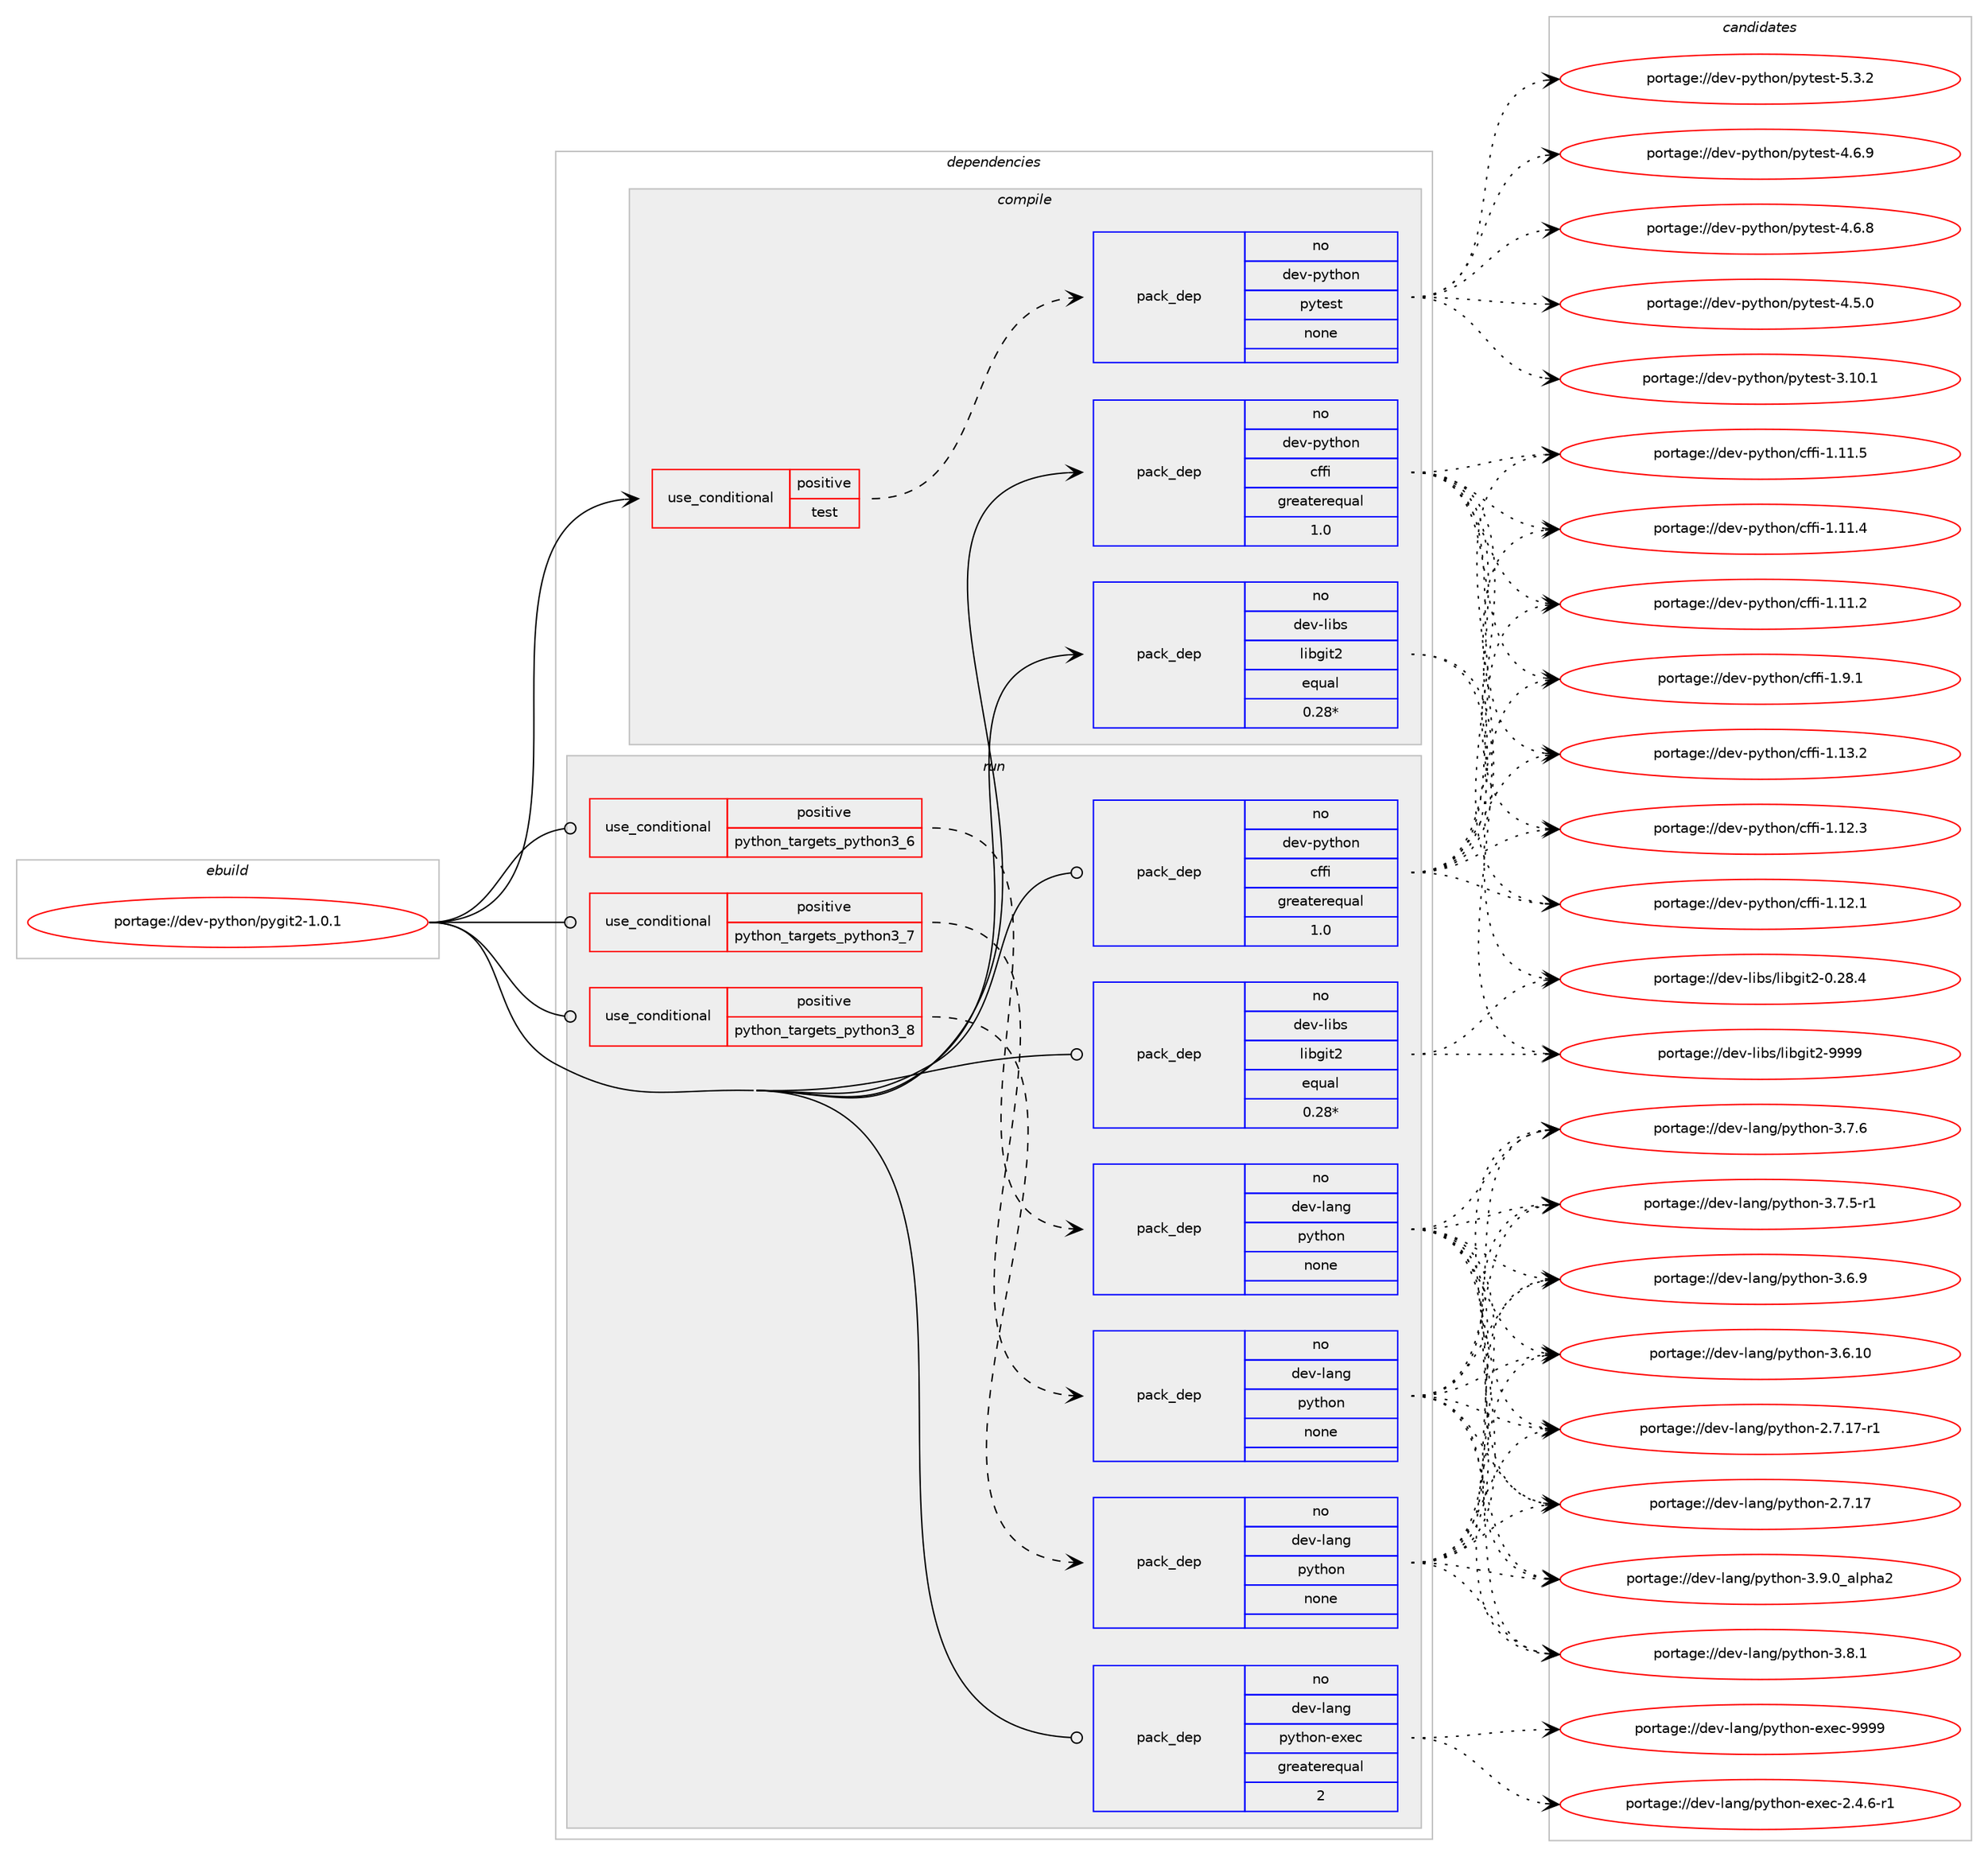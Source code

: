 digraph prolog {

# *************
# Graph options
# *************

newrank=true;
concentrate=true;
compound=true;
graph [rankdir=LR,fontname=Helvetica,fontsize=10,ranksep=1.5];#, ranksep=2.5, nodesep=0.2];
edge  [arrowhead=vee];
node  [fontname=Helvetica,fontsize=10];

# **********
# The ebuild
# **********

subgraph cluster_leftcol {
color=gray;
rank=same;
label=<<i>ebuild</i>>;
id [label="portage://dev-python/pygit2-1.0.1", color=red, width=4, href="../dev-python/pygit2-1.0.1.svg"];
}

# ****************
# The dependencies
# ****************

subgraph cluster_midcol {
color=gray;
label=<<i>dependencies</i>>;
subgraph cluster_compile {
fillcolor="#eeeeee";
style=filled;
label=<<i>compile</i>>;
subgraph cond109447 {
dependency438025 [label=<<TABLE BORDER="0" CELLBORDER="1" CELLSPACING="0" CELLPADDING="4"><TR><TD ROWSPAN="3" CELLPADDING="10">use_conditional</TD></TR><TR><TD>positive</TD></TR><TR><TD>test</TD></TR></TABLE>>, shape=none, color=red];
subgraph pack323640 {
dependency438026 [label=<<TABLE BORDER="0" CELLBORDER="1" CELLSPACING="0" CELLPADDING="4" WIDTH="220"><TR><TD ROWSPAN="6" CELLPADDING="30">pack_dep</TD></TR><TR><TD WIDTH="110">no</TD></TR><TR><TD>dev-python</TD></TR><TR><TD>pytest</TD></TR><TR><TD>none</TD></TR><TR><TD></TD></TR></TABLE>>, shape=none, color=blue];
}
dependency438025:e -> dependency438026:w [weight=20,style="dashed",arrowhead="vee"];
}
id:e -> dependency438025:w [weight=20,style="solid",arrowhead="vee"];
subgraph pack323641 {
dependency438027 [label=<<TABLE BORDER="0" CELLBORDER="1" CELLSPACING="0" CELLPADDING="4" WIDTH="220"><TR><TD ROWSPAN="6" CELLPADDING="30">pack_dep</TD></TR><TR><TD WIDTH="110">no</TD></TR><TR><TD>dev-libs</TD></TR><TR><TD>libgit2</TD></TR><TR><TD>equal</TD></TR><TR><TD>0.28*</TD></TR></TABLE>>, shape=none, color=blue];
}
id:e -> dependency438027:w [weight=20,style="solid",arrowhead="vee"];
subgraph pack323642 {
dependency438028 [label=<<TABLE BORDER="0" CELLBORDER="1" CELLSPACING="0" CELLPADDING="4" WIDTH="220"><TR><TD ROWSPAN="6" CELLPADDING="30">pack_dep</TD></TR><TR><TD WIDTH="110">no</TD></TR><TR><TD>dev-python</TD></TR><TR><TD>cffi</TD></TR><TR><TD>greaterequal</TD></TR><TR><TD>1.0</TD></TR></TABLE>>, shape=none, color=blue];
}
id:e -> dependency438028:w [weight=20,style="solid",arrowhead="vee"];
}
subgraph cluster_compileandrun {
fillcolor="#eeeeee";
style=filled;
label=<<i>compile and run</i>>;
}
subgraph cluster_run {
fillcolor="#eeeeee";
style=filled;
label=<<i>run</i>>;
subgraph cond109448 {
dependency438029 [label=<<TABLE BORDER="0" CELLBORDER="1" CELLSPACING="0" CELLPADDING="4"><TR><TD ROWSPAN="3" CELLPADDING="10">use_conditional</TD></TR><TR><TD>positive</TD></TR><TR><TD>python_targets_python3_6</TD></TR></TABLE>>, shape=none, color=red];
subgraph pack323643 {
dependency438030 [label=<<TABLE BORDER="0" CELLBORDER="1" CELLSPACING="0" CELLPADDING="4" WIDTH="220"><TR><TD ROWSPAN="6" CELLPADDING="30">pack_dep</TD></TR><TR><TD WIDTH="110">no</TD></TR><TR><TD>dev-lang</TD></TR><TR><TD>python</TD></TR><TR><TD>none</TD></TR><TR><TD></TD></TR></TABLE>>, shape=none, color=blue];
}
dependency438029:e -> dependency438030:w [weight=20,style="dashed",arrowhead="vee"];
}
id:e -> dependency438029:w [weight=20,style="solid",arrowhead="odot"];
subgraph cond109449 {
dependency438031 [label=<<TABLE BORDER="0" CELLBORDER="1" CELLSPACING="0" CELLPADDING="4"><TR><TD ROWSPAN="3" CELLPADDING="10">use_conditional</TD></TR><TR><TD>positive</TD></TR><TR><TD>python_targets_python3_7</TD></TR></TABLE>>, shape=none, color=red];
subgraph pack323644 {
dependency438032 [label=<<TABLE BORDER="0" CELLBORDER="1" CELLSPACING="0" CELLPADDING="4" WIDTH="220"><TR><TD ROWSPAN="6" CELLPADDING="30">pack_dep</TD></TR><TR><TD WIDTH="110">no</TD></TR><TR><TD>dev-lang</TD></TR><TR><TD>python</TD></TR><TR><TD>none</TD></TR><TR><TD></TD></TR></TABLE>>, shape=none, color=blue];
}
dependency438031:e -> dependency438032:w [weight=20,style="dashed",arrowhead="vee"];
}
id:e -> dependency438031:w [weight=20,style="solid",arrowhead="odot"];
subgraph cond109450 {
dependency438033 [label=<<TABLE BORDER="0" CELLBORDER="1" CELLSPACING="0" CELLPADDING="4"><TR><TD ROWSPAN="3" CELLPADDING="10">use_conditional</TD></TR><TR><TD>positive</TD></TR><TR><TD>python_targets_python3_8</TD></TR></TABLE>>, shape=none, color=red];
subgraph pack323645 {
dependency438034 [label=<<TABLE BORDER="0" CELLBORDER="1" CELLSPACING="0" CELLPADDING="4" WIDTH="220"><TR><TD ROWSPAN="6" CELLPADDING="30">pack_dep</TD></TR><TR><TD WIDTH="110">no</TD></TR><TR><TD>dev-lang</TD></TR><TR><TD>python</TD></TR><TR><TD>none</TD></TR><TR><TD></TD></TR></TABLE>>, shape=none, color=blue];
}
dependency438033:e -> dependency438034:w [weight=20,style="dashed",arrowhead="vee"];
}
id:e -> dependency438033:w [weight=20,style="solid",arrowhead="odot"];
subgraph pack323646 {
dependency438035 [label=<<TABLE BORDER="0" CELLBORDER="1" CELLSPACING="0" CELLPADDING="4" WIDTH="220"><TR><TD ROWSPAN="6" CELLPADDING="30">pack_dep</TD></TR><TR><TD WIDTH="110">no</TD></TR><TR><TD>dev-lang</TD></TR><TR><TD>python-exec</TD></TR><TR><TD>greaterequal</TD></TR><TR><TD>2</TD></TR></TABLE>>, shape=none, color=blue];
}
id:e -> dependency438035:w [weight=20,style="solid",arrowhead="odot"];
subgraph pack323647 {
dependency438036 [label=<<TABLE BORDER="0" CELLBORDER="1" CELLSPACING="0" CELLPADDING="4" WIDTH="220"><TR><TD ROWSPAN="6" CELLPADDING="30">pack_dep</TD></TR><TR><TD WIDTH="110">no</TD></TR><TR><TD>dev-libs</TD></TR><TR><TD>libgit2</TD></TR><TR><TD>equal</TD></TR><TR><TD>0.28*</TD></TR></TABLE>>, shape=none, color=blue];
}
id:e -> dependency438036:w [weight=20,style="solid",arrowhead="odot"];
subgraph pack323648 {
dependency438037 [label=<<TABLE BORDER="0" CELLBORDER="1" CELLSPACING="0" CELLPADDING="4" WIDTH="220"><TR><TD ROWSPAN="6" CELLPADDING="30">pack_dep</TD></TR><TR><TD WIDTH="110">no</TD></TR><TR><TD>dev-python</TD></TR><TR><TD>cffi</TD></TR><TR><TD>greaterequal</TD></TR><TR><TD>1.0</TD></TR></TABLE>>, shape=none, color=blue];
}
id:e -> dependency438037:w [weight=20,style="solid",arrowhead="odot"];
}
}

# **************
# The candidates
# **************

subgraph cluster_choices {
rank=same;
color=gray;
label=<<i>candidates</i>>;

subgraph choice323640 {
color=black;
nodesep=1;
choice1001011184511212111610411111047112121116101115116455346514650 [label="portage://dev-python/pytest-5.3.2", color=red, width=4,href="../dev-python/pytest-5.3.2.svg"];
choice1001011184511212111610411111047112121116101115116455246544657 [label="portage://dev-python/pytest-4.6.9", color=red, width=4,href="../dev-python/pytest-4.6.9.svg"];
choice1001011184511212111610411111047112121116101115116455246544656 [label="portage://dev-python/pytest-4.6.8", color=red, width=4,href="../dev-python/pytest-4.6.8.svg"];
choice1001011184511212111610411111047112121116101115116455246534648 [label="portage://dev-python/pytest-4.5.0", color=red, width=4,href="../dev-python/pytest-4.5.0.svg"];
choice100101118451121211161041111104711212111610111511645514649484649 [label="portage://dev-python/pytest-3.10.1", color=red, width=4,href="../dev-python/pytest-3.10.1.svg"];
dependency438026:e -> choice1001011184511212111610411111047112121116101115116455346514650:w [style=dotted,weight="100"];
dependency438026:e -> choice1001011184511212111610411111047112121116101115116455246544657:w [style=dotted,weight="100"];
dependency438026:e -> choice1001011184511212111610411111047112121116101115116455246544656:w [style=dotted,weight="100"];
dependency438026:e -> choice1001011184511212111610411111047112121116101115116455246534648:w [style=dotted,weight="100"];
dependency438026:e -> choice100101118451121211161041111104711212111610111511645514649484649:w [style=dotted,weight="100"];
}
subgraph choice323641 {
color=black;
nodesep=1;
choice10010111845108105981154710810598103105116504557575757 [label="portage://dev-libs/libgit2-9999", color=red, width=4,href="../dev-libs/libgit2-9999.svg"];
choice100101118451081059811547108105981031051165045484650564652 [label="portage://dev-libs/libgit2-0.28.4", color=red, width=4,href="../dev-libs/libgit2-0.28.4.svg"];
dependency438027:e -> choice10010111845108105981154710810598103105116504557575757:w [style=dotted,weight="100"];
dependency438027:e -> choice100101118451081059811547108105981031051165045484650564652:w [style=dotted,weight="100"];
}
subgraph choice323642 {
color=black;
nodesep=1;
choice100101118451121211161041111104799102102105454946574649 [label="portage://dev-python/cffi-1.9.1", color=red, width=4,href="../dev-python/cffi-1.9.1.svg"];
choice10010111845112121116104111110479910210210545494649514650 [label="portage://dev-python/cffi-1.13.2", color=red, width=4,href="../dev-python/cffi-1.13.2.svg"];
choice10010111845112121116104111110479910210210545494649504651 [label="portage://dev-python/cffi-1.12.3", color=red, width=4,href="../dev-python/cffi-1.12.3.svg"];
choice10010111845112121116104111110479910210210545494649504649 [label="portage://dev-python/cffi-1.12.1", color=red, width=4,href="../dev-python/cffi-1.12.1.svg"];
choice10010111845112121116104111110479910210210545494649494653 [label="portage://dev-python/cffi-1.11.5", color=red, width=4,href="../dev-python/cffi-1.11.5.svg"];
choice10010111845112121116104111110479910210210545494649494652 [label="portage://dev-python/cffi-1.11.4", color=red, width=4,href="../dev-python/cffi-1.11.4.svg"];
choice10010111845112121116104111110479910210210545494649494650 [label="portage://dev-python/cffi-1.11.2", color=red, width=4,href="../dev-python/cffi-1.11.2.svg"];
dependency438028:e -> choice100101118451121211161041111104799102102105454946574649:w [style=dotted,weight="100"];
dependency438028:e -> choice10010111845112121116104111110479910210210545494649514650:w [style=dotted,weight="100"];
dependency438028:e -> choice10010111845112121116104111110479910210210545494649504651:w [style=dotted,weight="100"];
dependency438028:e -> choice10010111845112121116104111110479910210210545494649504649:w [style=dotted,weight="100"];
dependency438028:e -> choice10010111845112121116104111110479910210210545494649494653:w [style=dotted,weight="100"];
dependency438028:e -> choice10010111845112121116104111110479910210210545494649494652:w [style=dotted,weight="100"];
dependency438028:e -> choice10010111845112121116104111110479910210210545494649494650:w [style=dotted,weight="100"];
}
subgraph choice323643 {
color=black;
nodesep=1;
choice10010111845108971101034711212111610411111045514657464895971081121049750 [label="portage://dev-lang/python-3.9.0_alpha2", color=red, width=4,href="../dev-lang/python-3.9.0_alpha2.svg"];
choice100101118451089711010347112121116104111110455146564649 [label="portage://dev-lang/python-3.8.1", color=red, width=4,href="../dev-lang/python-3.8.1.svg"];
choice100101118451089711010347112121116104111110455146554654 [label="portage://dev-lang/python-3.7.6", color=red, width=4,href="../dev-lang/python-3.7.6.svg"];
choice1001011184510897110103471121211161041111104551465546534511449 [label="portage://dev-lang/python-3.7.5-r1", color=red, width=4,href="../dev-lang/python-3.7.5-r1.svg"];
choice100101118451089711010347112121116104111110455146544657 [label="portage://dev-lang/python-3.6.9", color=red, width=4,href="../dev-lang/python-3.6.9.svg"];
choice10010111845108971101034711212111610411111045514654464948 [label="portage://dev-lang/python-3.6.10", color=red, width=4,href="../dev-lang/python-3.6.10.svg"];
choice100101118451089711010347112121116104111110455046554649554511449 [label="portage://dev-lang/python-2.7.17-r1", color=red, width=4,href="../dev-lang/python-2.7.17-r1.svg"];
choice10010111845108971101034711212111610411111045504655464955 [label="portage://dev-lang/python-2.7.17", color=red, width=4,href="../dev-lang/python-2.7.17.svg"];
dependency438030:e -> choice10010111845108971101034711212111610411111045514657464895971081121049750:w [style=dotted,weight="100"];
dependency438030:e -> choice100101118451089711010347112121116104111110455146564649:w [style=dotted,weight="100"];
dependency438030:e -> choice100101118451089711010347112121116104111110455146554654:w [style=dotted,weight="100"];
dependency438030:e -> choice1001011184510897110103471121211161041111104551465546534511449:w [style=dotted,weight="100"];
dependency438030:e -> choice100101118451089711010347112121116104111110455146544657:w [style=dotted,weight="100"];
dependency438030:e -> choice10010111845108971101034711212111610411111045514654464948:w [style=dotted,weight="100"];
dependency438030:e -> choice100101118451089711010347112121116104111110455046554649554511449:w [style=dotted,weight="100"];
dependency438030:e -> choice10010111845108971101034711212111610411111045504655464955:w [style=dotted,weight="100"];
}
subgraph choice323644 {
color=black;
nodesep=1;
choice10010111845108971101034711212111610411111045514657464895971081121049750 [label="portage://dev-lang/python-3.9.0_alpha2", color=red, width=4,href="../dev-lang/python-3.9.0_alpha2.svg"];
choice100101118451089711010347112121116104111110455146564649 [label="portage://dev-lang/python-3.8.1", color=red, width=4,href="../dev-lang/python-3.8.1.svg"];
choice100101118451089711010347112121116104111110455146554654 [label="portage://dev-lang/python-3.7.6", color=red, width=4,href="../dev-lang/python-3.7.6.svg"];
choice1001011184510897110103471121211161041111104551465546534511449 [label="portage://dev-lang/python-3.7.5-r1", color=red, width=4,href="../dev-lang/python-3.7.5-r1.svg"];
choice100101118451089711010347112121116104111110455146544657 [label="portage://dev-lang/python-3.6.9", color=red, width=4,href="../dev-lang/python-3.6.9.svg"];
choice10010111845108971101034711212111610411111045514654464948 [label="portage://dev-lang/python-3.6.10", color=red, width=4,href="../dev-lang/python-3.6.10.svg"];
choice100101118451089711010347112121116104111110455046554649554511449 [label="portage://dev-lang/python-2.7.17-r1", color=red, width=4,href="../dev-lang/python-2.7.17-r1.svg"];
choice10010111845108971101034711212111610411111045504655464955 [label="portage://dev-lang/python-2.7.17", color=red, width=4,href="../dev-lang/python-2.7.17.svg"];
dependency438032:e -> choice10010111845108971101034711212111610411111045514657464895971081121049750:w [style=dotted,weight="100"];
dependency438032:e -> choice100101118451089711010347112121116104111110455146564649:w [style=dotted,weight="100"];
dependency438032:e -> choice100101118451089711010347112121116104111110455146554654:w [style=dotted,weight="100"];
dependency438032:e -> choice1001011184510897110103471121211161041111104551465546534511449:w [style=dotted,weight="100"];
dependency438032:e -> choice100101118451089711010347112121116104111110455146544657:w [style=dotted,weight="100"];
dependency438032:e -> choice10010111845108971101034711212111610411111045514654464948:w [style=dotted,weight="100"];
dependency438032:e -> choice100101118451089711010347112121116104111110455046554649554511449:w [style=dotted,weight="100"];
dependency438032:e -> choice10010111845108971101034711212111610411111045504655464955:w [style=dotted,weight="100"];
}
subgraph choice323645 {
color=black;
nodesep=1;
choice10010111845108971101034711212111610411111045514657464895971081121049750 [label="portage://dev-lang/python-3.9.0_alpha2", color=red, width=4,href="../dev-lang/python-3.9.0_alpha2.svg"];
choice100101118451089711010347112121116104111110455146564649 [label="portage://dev-lang/python-3.8.1", color=red, width=4,href="../dev-lang/python-3.8.1.svg"];
choice100101118451089711010347112121116104111110455146554654 [label="portage://dev-lang/python-3.7.6", color=red, width=4,href="../dev-lang/python-3.7.6.svg"];
choice1001011184510897110103471121211161041111104551465546534511449 [label="portage://dev-lang/python-3.7.5-r1", color=red, width=4,href="../dev-lang/python-3.7.5-r1.svg"];
choice100101118451089711010347112121116104111110455146544657 [label="portage://dev-lang/python-3.6.9", color=red, width=4,href="../dev-lang/python-3.6.9.svg"];
choice10010111845108971101034711212111610411111045514654464948 [label="portage://dev-lang/python-3.6.10", color=red, width=4,href="../dev-lang/python-3.6.10.svg"];
choice100101118451089711010347112121116104111110455046554649554511449 [label="portage://dev-lang/python-2.7.17-r1", color=red, width=4,href="../dev-lang/python-2.7.17-r1.svg"];
choice10010111845108971101034711212111610411111045504655464955 [label="portage://dev-lang/python-2.7.17", color=red, width=4,href="../dev-lang/python-2.7.17.svg"];
dependency438034:e -> choice10010111845108971101034711212111610411111045514657464895971081121049750:w [style=dotted,weight="100"];
dependency438034:e -> choice100101118451089711010347112121116104111110455146564649:w [style=dotted,weight="100"];
dependency438034:e -> choice100101118451089711010347112121116104111110455146554654:w [style=dotted,weight="100"];
dependency438034:e -> choice1001011184510897110103471121211161041111104551465546534511449:w [style=dotted,weight="100"];
dependency438034:e -> choice100101118451089711010347112121116104111110455146544657:w [style=dotted,weight="100"];
dependency438034:e -> choice10010111845108971101034711212111610411111045514654464948:w [style=dotted,weight="100"];
dependency438034:e -> choice100101118451089711010347112121116104111110455046554649554511449:w [style=dotted,weight="100"];
dependency438034:e -> choice10010111845108971101034711212111610411111045504655464955:w [style=dotted,weight="100"];
}
subgraph choice323646 {
color=black;
nodesep=1;
choice10010111845108971101034711212111610411111045101120101994557575757 [label="portage://dev-lang/python-exec-9999", color=red, width=4,href="../dev-lang/python-exec-9999.svg"];
choice10010111845108971101034711212111610411111045101120101994550465246544511449 [label="portage://dev-lang/python-exec-2.4.6-r1", color=red, width=4,href="../dev-lang/python-exec-2.4.6-r1.svg"];
dependency438035:e -> choice10010111845108971101034711212111610411111045101120101994557575757:w [style=dotted,weight="100"];
dependency438035:e -> choice10010111845108971101034711212111610411111045101120101994550465246544511449:w [style=dotted,weight="100"];
}
subgraph choice323647 {
color=black;
nodesep=1;
choice10010111845108105981154710810598103105116504557575757 [label="portage://dev-libs/libgit2-9999", color=red, width=4,href="../dev-libs/libgit2-9999.svg"];
choice100101118451081059811547108105981031051165045484650564652 [label="portage://dev-libs/libgit2-0.28.4", color=red, width=4,href="../dev-libs/libgit2-0.28.4.svg"];
dependency438036:e -> choice10010111845108105981154710810598103105116504557575757:w [style=dotted,weight="100"];
dependency438036:e -> choice100101118451081059811547108105981031051165045484650564652:w [style=dotted,weight="100"];
}
subgraph choice323648 {
color=black;
nodesep=1;
choice100101118451121211161041111104799102102105454946574649 [label="portage://dev-python/cffi-1.9.1", color=red, width=4,href="../dev-python/cffi-1.9.1.svg"];
choice10010111845112121116104111110479910210210545494649514650 [label="portage://dev-python/cffi-1.13.2", color=red, width=4,href="../dev-python/cffi-1.13.2.svg"];
choice10010111845112121116104111110479910210210545494649504651 [label="portage://dev-python/cffi-1.12.3", color=red, width=4,href="../dev-python/cffi-1.12.3.svg"];
choice10010111845112121116104111110479910210210545494649504649 [label="portage://dev-python/cffi-1.12.1", color=red, width=4,href="../dev-python/cffi-1.12.1.svg"];
choice10010111845112121116104111110479910210210545494649494653 [label="portage://dev-python/cffi-1.11.5", color=red, width=4,href="../dev-python/cffi-1.11.5.svg"];
choice10010111845112121116104111110479910210210545494649494652 [label="portage://dev-python/cffi-1.11.4", color=red, width=4,href="../dev-python/cffi-1.11.4.svg"];
choice10010111845112121116104111110479910210210545494649494650 [label="portage://dev-python/cffi-1.11.2", color=red, width=4,href="../dev-python/cffi-1.11.2.svg"];
dependency438037:e -> choice100101118451121211161041111104799102102105454946574649:w [style=dotted,weight="100"];
dependency438037:e -> choice10010111845112121116104111110479910210210545494649514650:w [style=dotted,weight="100"];
dependency438037:e -> choice10010111845112121116104111110479910210210545494649504651:w [style=dotted,weight="100"];
dependency438037:e -> choice10010111845112121116104111110479910210210545494649504649:w [style=dotted,weight="100"];
dependency438037:e -> choice10010111845112121116104111110479910210210545494649494653:w [style=dotted,weight="100"];
dependency438037:e -> choice10010111845112121116104111110479910210210545494649494652:w [style=dotted,weight="100"];
dependency438037:e -> choice10010111845112121116104111110479910210210545494649494650:w [style=dotted,weight="100"];
}
}

}

